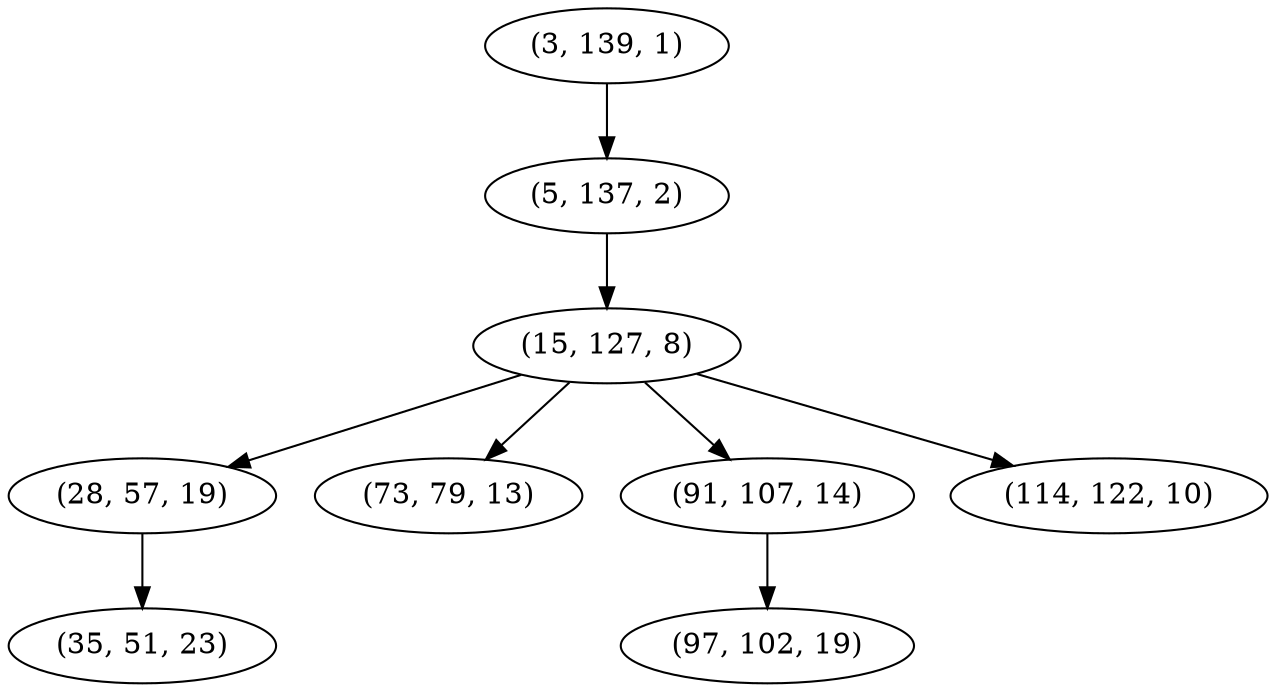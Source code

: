 digraph tree {
    "(3, 139, 1)";
    "(5, 137, 2)";
    "(15, 127, 8)";
    "(28, 57, 19)";
    "(35, 51, 23)";
    "(73, 79, 13)";
    "(91, 107, 14)";
    "(97, 102, 19)";
    "(114, 122, 10)";
    "(3, 139, 1)" -> "(5, 137, 2)";
    "(5, 137, 2)" -> "(15, 127, 8)";
    "(15, 127, 8)" -> "(28, 57, 19)";
    "(15, 127, 8)" -> "(73, 79, 13)";
    "(15, 127, 8)" -> "(91, 107, 14)";
    "(15, 127, 8)" -> "(114, 122, 10)";
    "(28, 57, 19)" -> "(35, 51, 23)";
    "(91, 107, 14)" -> "(97, 102, 19)";
}
